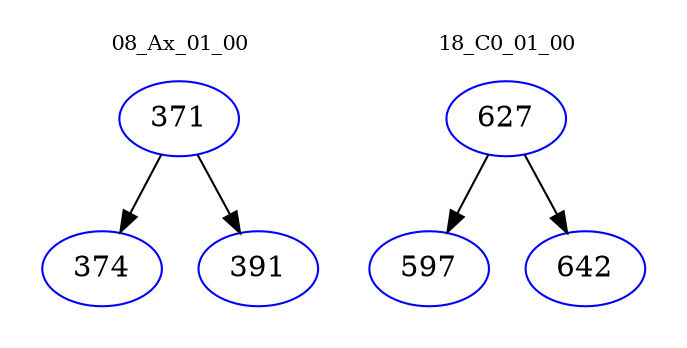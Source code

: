 digraph{
subgraph cluster_0 {
color = white
label = "08_Ax_01_00";
fontsize=10;
T0_371 [label="371", color="blue"]
T0_371 -> T0_374 [color="black"]
T0_374 [label="374", color="blue"]
T0_371 -> T0_391 [color="black"]
T0_391 [label="391", color="blue"]
}
subgraph cluster_1 {
color = white
label = "18_C0_01_00";
fontsize=10;
T1_627 [label="627", color="blue"]
T1_627 -> T1_597 [color="black"]
T1_597 [label="597", color="blue"]
T1_627 -> T1_642 [color="black"]
T1_642 [label="642", color="blue"]
}
}

